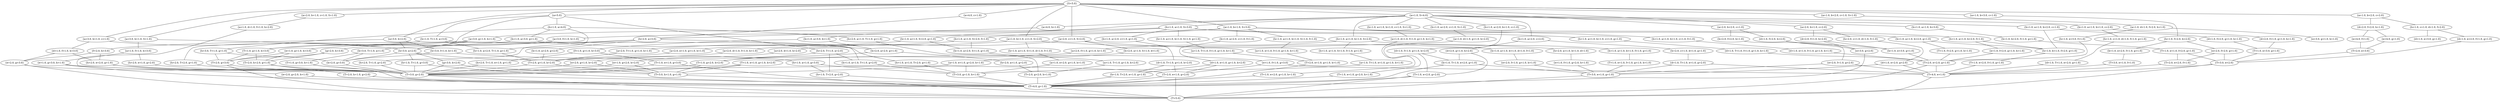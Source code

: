 graph {
	"{S=5.0}" ["ui.label"="{S=5.0}","state"="{S=5.0}"];
	"{a=1.0, S=4.0}" ["ui.label"="{a=1.0, S=4.0}","state"="{a=1.0, S=4.0}"];
	"{a=1.0, b=1.0, S=3.0}" ["ui.label"="{a=1.0, b=1.0, S=3.0}","state"="{a=1.0, b=1.0, S=3.0}"];
	"{a=1.0, b=1.0, c=1.0, S=2.0}" ["ui.label"="{a=1.0, b=1.0, c=1.0, S=2.0}","state"="{a=1.0, b=1.0, c=1.0, S=2.0}"];
	"{a=1.0, b=2.0, c=1.0, S=1.0}" ["ui.label"="{a=1.0, b=2.0, c=1.0, S=1.0}","state"="{a=1.0, b=2.0, c=1.0, S=1.0}"];
	"{a=1.0, b=2.0, c=2.0}" ["ui.label"="{a=1.0, b=2.0, c=2.0}","state"="{a=1.0, b=2.0, c=2.0}"];
	"{a=1.0, b=3.0, c=1.0}" ["ui.label"="{a=1.0, b=3.0, c=1.0}","state"="{a=1.0, b=3.0, c=1.0}"];
	"{a=2.0, c=1.0, S=2.0}" ["ui.label"="{a=2.0, c=1.0, S=2.0}","state"="{a=2.0, c=1.0, S=2.0}"];
	"{a=2.0, b=1.0, c=1.0, S=1.0}" ["ui.label"="{a=2.0, b=1.0, c=1.0, S=1.0}","state"="{a=2.0, b=1.0, c=1.0, S=1.0}"];
	"{a=2.0, b=2.0, c=1.0}" ["ui.label"="{a=2.0, b=2.0, c=1.0}","state"="{a=2.0, b=2.0, c=1.0}"];
	"{a=2.0, b=1.0, c=2.0}" ["ui.label"="{a=2.0, b=1.0, c=2.0}","state"="{a=2.0, b=1.0, c=2.0}"];
	"{a=3.0, b=1.0, S=1.0}" ["ui.label"="{a=3.0, b=1.0, S=1.0}","state"="{a=3.0, b=1.0, S=1.0}"];
	"{a=3.0, b=1.0, c=1.0}" ["ui.label"="{a=3.0, b=1.0, c=1.0}","state"="{a=3.0, b=1.0, c=1.0}"];
	"{a=3.0, b=2.0}" ["ui.label"="{a=3.0, b=2.0}","state"="{a=3.0, b=2.0}"];
	"{a=4.0, c=1.0}" ["ui.label"="{a=4.0, c=1.0}","state"="{a=4.0, c=1.0}"];
	"{a=5.0}" ["ui.label"="{a=5.0}","state"="{a=5.0}"];
	"{h=1.0, a=4.0}" ["ui.label"="{h=1.0, a=4.0}","state"="{h=1.0, a=4.0}"];
	"{h=1.0, T=1.0, a=3.0}" ["ui.label"="{h=1.0, T=1.0, a=3.0}","state"="{h=1.0, T=1.0, a=3.0}"];
	"{h=2.0, T=1.0, a=2.0}" ["ui.label"="{h=2.0, T=1.0, a=2.0}","state"="{h=2.0, T=1.0, a=2.0}"];
	"{h=3.0, T=1.0, a=1.0}" ["ui.label"="{h=3.0, T=1.0, a=1.0}","state"="{h=3.0, T=1.0, a=1.0}"];
	"{h=2.0, g=3.0}" ["ui.label"="{h=2.0, g=3.0}","state"="{h=2.0, g=3.0}"];
	"{T=1.0, g=3.0, h=1.0}" ["ui.label"="{T=1.0, g=3.0, h=1.0}","state"="{T=1.0, g=3.0, h=1.0}"];
	"{T=3.0, g=2.0}" ["ui.label"="{T=3.0, g=2.0}","state"="{T=3.0, g=2.0}"];
	"{T=4.0, g=1.0}" ["ui.label"="{T=4.0, g=1.0}","state"="{T=4.0, g=1.0}"];
	"{T=5.0}" ["ui.label"="{T=5.0}","state"="{T=5.0}"];
	"{h=1.0, a=1.0, T=1.0, g=2.0}" ["ui.label"="{h=1.0, a=1.0, T=1.0, g=2.0}","state"="{h=1.0, a=1.0, T=1.0, g=2.0}"];
	"{h=1.0, T=2.0, g=2.0}" ["ui.label"="{h=1.0, T=2.0, g=2.0}","state"="{h=1.0, T=2.0, g=2.0}"];
	"{T=1.0, g=2.0, h=2.0}" ["ui.label"="{T=1.0, g=2.0, h=2.0}","state"="{T=1.0, g=2.0, h=2.0}"];
	"{T=3.0, h=1.0, g=1.0}" ["ui.label"="{T=3.0, h=1.0, g=1.0}","state"="{T=3.0, h=1.0, g=1.0}"];
	"{T=3.0, g=1.0, h=1.0}" ["ui.label"="{T=3.0, g=1.0, h=1.0}","state"="{T=3.0, g=1.0, h=1.0}"];
	"{h=1.0, a=2.0, T=1.0, g=1.0}" ["ui.label"="{h=1.0, a=2.0, T=1.0, g=1.0}","state"="{h=1.0, a=2.0, T=1.0, g=1.0}"];
	"{h=1.0, a=1.0, T=2.0, g=1.0}" ["ui.label"="{h=1.0, a=1.0, T=2.0, g=1.0}","state"="{h=1.0, a=1.0, T=2.0, g=1.0}"];
	"{h=2.0, T=2.0, g=1.0}" ["ui.label"="{h=2.0, T=2.0, g=1.0}","state"="{h=2.0, T=2.0, g=1.0}"];
	"{T=1.0, g=1.0, h=3.0}" ["ui.label"="{T=1.0, g=1.0, h=3.0}","state"="{T=1.0, g=1.0, h=3.0}"];
	"{T=2.0, h=2.0, g=1.0}" ["ui.label"="{T=2.0, h=2.0, g=1.0}","state"="{T=2.0, h=2.0, g=1.0}"];
	"{T=2.0, g=3.0}" ["ui.label"="{T=2.0, g=3.0}","state"="{T=2.0, g=3.0}"];
	"{T=2.0, h=1.0, g=2.0}" ["ui.label"="{T=2.0, h=1.0, g=2.0}","state"="{T=2.0, h=1.0, g=2.0}"];
	"{T=2.0, g=1.0, h=2.0}" ["ui.label"="{T=2.0, g=1.0, h=2.0}","state"="{T=2.0, g=1.0, h=2.0}"];
	"{h=1.0, a=3.0, g=1.0}" ["ui.label"="{h=1.0, a=3.0, g=1.0}","state"="{h=1.0, a=3.0, g=1.0}"];
	"{h=2.0, a=1.0, T=1.0, g=1.0}" ["ui.label"="{h=2.0, a=1.0, T=1.0, g=1.0}","state"="{h=2.0, a=1.0, T=1.0, g=1.0}"];
	"{h=3.0, T=1.0, g=1.0}" ["ui.label"="{h=3.0, T=1.0, g=1.0}","state"="{h=3.0, T=1.0, g=1.0}"];
	"{T=2.0, g=2.0, h=1.0}" ["ui.label"="{T=2.0, g=2.0, h=1.0}","state"="{T=2.0, g=2.0, h=1.0}"];
	"{h=2.0, a=2.0, g=1.0}" ["ui.label"="{h=2.0, a=2.0, g=1.0}","state"="{h=2.0, a=2.0, g=1.0}"];
	"{h=2.0, a=1.0, g=2.0}" ["ui.label"="{h=2.0, a=1.0, g=2.0}","state"="{h=2.0, a=1.0, g=2.0}"];
	"{h=2.0, a=3.0}" ["ui.label"="{h=2.0, a=3.0}","state"="{h=2.0, a=3.0}"];
	"{h=1.0, a=2.0, g=2.0}" ["ui.label"="{h=1.0, a=2.0, g=2.0}","state"="{h=1.0, a=2.0, g=2.0}"];
	"{h=2.0, T=1.0, g=2.0}" ["ui.label"="{h=2.0, T=1.0, g=2.0}","state"="{h=2.0, T=1.0, g=2.0}"];
	"{g=2.0, h=3.0}" ["ui.label"="{g=2.0, h=3.0}","state"="{g=2.0, h=3.0}"];
	"{h=3.0, a=2.0}" ["ui.label"="{h=3.0, a=2.0}","state"="{h=3.0, a=2.0}"];
	"{h=3.0, f=1.0, b=1.0}" ["ui.label"="{h=3.0, f=1.0, b=1.0}","state"="{h=3.0, f=1.0, b=1.0}"];
	"{f=2.0, h=3.0}" ["ui.label"="{f=2.0, h=3.0}","state"="{f=2.0, h=3.0}"];
	"{h=2.0, e=2.0, g=1.0}" ["ui.label"="{h=2.0, e=2.0, g=1.0}","state"="{h=2.0, e=2.0, g=1.0}"];
	"{e=2.0, g=3.0}" ["ui.label"="{e=2.0, g=3.0}","state"="{e=2.0, g=3.0}"];
	"{T=2.0, e=1.0, g=2.0}" ["ui.label"="{T=2.0, e=1.0, g=2.0}","state"="{T=2.0, e=1.0, g=2.0}"];
	"{e=1.0, f=1.0, g=3.0}" ["ui.label"="{e=1.0, f=1.0, g=3.0}","state"="{e=1.0, f=1.0, g=3.0}"];
	"{T=4.0, e=1.0}" ["ui.label"="{T=4.0, e=1.0}","state"="{T=4.0, e=1.0}"];
	"{h=1.0, a=1.0, g=3.0}" ["ui.label"="{h=1.0, a=1.0, g=3.0}","state"="{h=1.0, a=1.0, g=3.0}"];
	"{h=1.0, T=1.0, g=3.0}" ["ui.label"="{h=1.0, T=1.0, g=3.0}","state"="{h=1.0, T=1.0, g=3.0}"];
	"{g=3.0, h=2.0}" ["ui.label"="{g=3.0, h=2.0}","state"="{g=3.0, h=2.0}"];
	"{d=1.0, f=1.0, h=3.0}" ["ui.label"="{d=1.0, f=1.0, h=3.0}","state"="{d=1.0, f=1.0, h=3.0}"];
	"{a=1.0, f=1.0, h=3.0}" ["ui.label"="{a=1.0, f=1.0, h=3.0}","state"="{a=1.0, f=1.0, h=3.0}"];
	"{h=2.0, e=1.0, g=2.0}" ["ui.label"="{h=2.0, e=1.0, g=2.0}","state"="{h=2.0, e=1.0, g=2.0}"];
	"{e=1.0, g=3.0, h=1.0}" ["ui.label"="{e=1.0, g=3.0, h=1.0}","state"="{e=1.0, g=3.0, h=1.0}"];
	"{h=2.0, c=1.0, d=1.0, f=1.0}" ["ui.label"="{h=2.0, c=1.0, d=1.0, f=1.0}","state"="{h=2.0, c=1.0, d=1.0, f=1.0}"];
	"{d=2.0, f=1.0, h=2.0}" ["ui.label"="{d=2.0, f=1.0, h=2.0}","state"="{d=2.0, f=1.0, h=2.0}"];
	"{h=1.0, e=3.0, g=1.0}" ["ui.label"="{h=1.0, e=3.0, g=1.0}","state"="{h=1.0, e=3.0, g=1.0}"];
	"{e=3.0, g=2.0}" ["ui.label"="{e=3.0, g=2.0}","state"="{e=3.0, g=2.0}"];
	"{T=2.0, e=2.0, g=1.0}" ["ui.label"="{T=2.0, e=2.0, g=1.0}","state"="{T=2.0, e=2.0, g=1.0}"];
	"{d=1.0, e=2.0, g=2.0}" ["ui.label"="{d=1.0, e=2.0, g=2.0}","state"="{d=1.0, e=2.0, g=2.0}"];
	"{T=3.0, e=1.0, g=1.0}" ["ui.label"="{T=3.0, e=1.0, g=1.0}","state"="{T=3.0, e=1.0, g=1.0}"];
	"{h=2.0, f=2.0, b=1.0}" ["ui.label"="{h=2.0, f=2.0, b=1.0}","state"="{h=2.0, f=2.0, b=1.0}"];
	"{d=1.0, f=2.0, h=2.0}" ["ui.label"="{d=1.0, f=2.0, h=2.0}","state"="{d=1.0, f=2.0, h=2.0}"];
	"{e=2.0, f=1.0, g=2.0}" ["ui.label"="{e=2.0, f=1.0, g=2.0}","state"="{e=2.0, f=1.0, g=2.0}"];
	"{a=1.0, d=1.0, f=1.0, h=2.0}" ["ui.label"="{a=1.0, d=1.0, f=1.0, h=2.0}","state"="{a=1.0, d=1.0, f=1.0, h=2.0}"];
	"{e=2.0, g=2.0, h=1.0}" ["ui.label"="{e=2.0, g=2.0, h=1.0}","state"="{e=2.0, g=2.0, h=1.0}"];
	"{h=2.0, a=1.0, S=1.0, d=1.0}" ["ui.label"="{h=2.0, a=1.0, S=1.0, d=1.0}","state"="{h=2.0, a=1.0, S=1.0, d=1.0}"];
	"{h=2.0, a=1.0, b=1.0, d=1.0}" ["ui.label"="{h=2.0, a=1.0, b=1.0, d=1.0}","state"="{h=2.0, a=1.0, b=1.0, d=1.0}"];
	"{a=2.0, d=1.0, h=2.0}" ["ui.label"="{a=2.0, d=1.0, h=2.0}","state"="{a=2.0, d=1.0, h=2.0}"];
	"{e=1.0, g=2.0, h=2.0}" ["ui.label"="{e=1.0, g=2.0, h=2.0}","state"="{e=1.0, g=2.0, h=2.0}"];
	"{e=1.0, f=1.0, g=2.0, h=1.0}" ["ui.label"="{e=1.0, f=1.0, g=2.0, h=1.0}","state"="{e=1.0, f=1.0, g=2.0, h=1.0}"];
	"{a=1.0, e=1.0, g=2.0, h=1.0}" ["ui.label"="{a=1.0, e=1.0, g=2.0, h=1.0}","state"="{a=1.0, e=1.0, g=2.0, h=1.0}"];
	"{h=1.0, f=2.0, b=2.0}" ["ui.label"="{h=1.0, f=2.0, b=2.0}","state"="{h=1.0, f=2.0, b=2.0}"];
	"{b=1.0, e=2.0, f=1.0, g=1.0}" ["ui.label"="{b=1.0, e=2.0, f=1.0, g=1.0}","state"="{b=1.0, e=2.0, f=1.0, g=1.0}"];
	"{e=2.0, f=2.0, g=1.0}" ["ui.label"="{e=2.0, f=2.0, g=1.0}","state"="{e=2.0, f=2.0, g=1.0}"];
	"{T=2.0, e=2.0, f=1.0}" ["ui.label"="{T=2.0, e=2.0, f=1.0}","state"="{T=2.0, e=2.0, f=1.0}"];
	"{T=3.0, e=2.0}" ["ui.label"="{T=3.0, e=2.0}","state"="{T=3.0, e=2.0}"];
	"{T=3.0, e=1.0, f=1.0}" ["ui.label"="{T=3.0, e=1.0, f=1.0}","state"="{T=3.0, e=1.0, f=1.0}"];
	"{h=1.0, c=1.0, d=1.0, f=2.0}" ["ui.label"="{h=1.0, c=1.0, d=1.0, f=2.0}","state"="{h=1.0, c=1.0, d=1.0, f=2.0}"];
	"{d=2.0, f=2.0, h=1.0}" ["ui.label"="{d=2.0, f=2.0, h=1.0}","state"="{d=2.0, f=2.0, h=1.0}"];
	"{e=4.0, f=1.0}" ["ui.label"="{e=4.0, f=1.0}","state"="{e=4.0, f=1.0}"];
	"{e=4.0, g=1.0}" ["ui.label"="{e=4.0, g=1.0}","state"="{e=4.0, g=1.0}"];
	"{T=2.0, e=3.0}" ["ui.label"="{T=2.0, e=3.0}","state"="{T=2.0, e=3.0}"];
	"{d=1.0, e=2.0, f=1.0, g=1.0}" ["ui.label"="{d=1.0, e=2.0, f=1.0, g=1.0}","state"="{d=1.0, e=2.0, f=1.0, g=1.0}"];
	"{d=1.0, e=3.0, g=1.0}" ["ui.label"="{d=1.0, e=3.0, g=1.0}","state"="{d=1.0, e=3.0, g=1.0}"];
	"{a=1.0, d=1.0, f=2.0, h=1.0}" ["ui.label"="{a=1.0, d=1.0, f=2.0, h=1.0}","state"="{a=1.0, d=1.0, f=2.0, h=1.0}"];
	"{h=1.0, e=3.0, f=1.0}" ["ui.label"="{h=1.0, e=3.0, f=1.0}","state"="{h=1.0, e=3.0, f=1.0}"];
	"{e=3.0, g=1.0, h=1.0}" ["ui.label"="{e=3.0, g=1.0, h=1.0}","state"="{e=3.0, g=1.0, h=1.0}"];
	"{h=1.0, a=1.0, S=1.0, d=1.0, f=1.0}" ["ui.label"="{h=1.0, a=1.0, S=1.0, d=1.0, f=1.0}","state"="{h=1.0, a=1.0, S=1.0, d=1.0, f=1.0}"];
	"{h=1.0, a=1.0, b=1.0, d=1.0, f=1.0}" ["ui.label"="{h=1.0, a=1.0, b=1.0, d=1.0, f=1.0}","state"="{h=1.0, a=1.0, b=1.0, d=1.0, f=1.0}"];
	"{a=2.0, d=1.0, f=1.0, h=1.0}" ["ui.label"="{a=2.0, d=1.0, f=1.0, h=1.0}","state"="{a=2.0, d=1.0, f=1.0, h=1.0}"];
	"{e=2.0, g=1.0, h=2.0}" ["ui.label"="{e=2.0, g=1.0, h=2.0}","state"="{e=2.0, g=1.0, h=2.0}"];
	"{e=2.0, f=1.0, g=1.0, h=1.0}" ["ui.label"="{e=2.0, f=1.0, g=1.0, h=1.0}","state"="{e=2.0, f=1.0, g=1.0, h=1.0}"];
	"{a=1.0, e=2.0, g=1.0, h=1.0}" ["ui.label"="{a=1.0, e=2.0, g=1.0, h=1.0}","state"="{a=1.0, e=2.0, g=1.0, h=1.0}"];
	"{h=1.0, a=1.0, S=2.0, f=1.0}" ["ui.label"="{h=1.0, a=1.0, S=2.0, f=1.0}","state"="{h=1.0, a=1.0, S=2.0, f=1.0}"];
	"{h=1.0, a=1.0, b=1.0, S=1.0, f=1.0}" ["ui.label"="{h=1.0, a=1.0, b=1.0, S=1.0, f=1.0}","state"="{h=1.0, a=1.0, b=1.0, S=1.0, f=1.0}"];
	"{h=1.0, a=1.0, b=1.0, c=1.0, f=1.0}" ["ui.label"="{h=1.0, a=1.0, b=1.0, c=1.0, f=1.0}","state"="{h=1.0, a=1.0, b=1.0, c=1.0, f=1.0}"];
	"{h=1.0, a=1.0, b=2.0, f=1.0}" ["ui.label"="{h=1.0, a=1.0, b=2.0, f=1.0}","state"="{h=1.0, a=1.0, b=2.0, f=1.0}"];
	"{h=1.0, a=2.0, c=1.0, f=1.0}" ["ui.label"="{h=1.0, a=2.0, c=1.0, f=1.0}","state"="{h=1.0, a=2.0, c=1.0, f=1.0}"];
	"{a=3.0, f=1.0, h=1.0}" ["ui.label"="{a=3.0, f=1.0, h=1.0}","state"="{a=3.0, f=1.0, h=1.0}"];
	"{e=1.0, g=1.0, h=3.0}" ["ui.label"="{e=1.0, g=1.0, h=3.0}","state"="{e=1.0, g=1.0, h=3.0}"];
	"{d=1.0, e=1.0, g=1.0, h=2.0}" ["ui.label"="{d=1.0, e=1.0, g=1.0, h=2.0}","state"="{d=1.0, e=1.0, g=1.0, h=2.0}"];
	"{h=1.0, T=2.0, e=1.0, g=1.0}" ["ui.label"="{h=1.0, T=2.0, e=1.0, g=1.0}","state"="{h=1.0, T=2.0, e=1.0, g=1.0}"];
	"{h=1.0, b=1.0, f=2.0, g=1.0}" ["ui.label"="{h=1.0, b=1.0, f=2.0, g=1.0}","state"="{h=1.0, b=1.0, f=2.0, g=1.0}"];
	"{e=1.0, f=2.0, g=1.0, h=1.0}" ["ui.label"="{e=1.0, f=2.0, g=1.0, h=1.0}","state"="{e=1.0, f=2.0, g=1.0, h=1.0}"];
	"{T=1.0, e=2.0, f=1.0, g=1.0}" ["ui.label"="{T=1.0, e=2.0, f=1.0, g=1.0}","state"="{T=1.0, e=2.0, f=1.0, g=1.0}"];
	"{d=1.0, e=1.0, f=1.0, g=1.0, h=1.0}" ["ui.label"="{d=1.0, e=1.0, f=1.0, g=1.0, h=1.0}","state"="{d=1.0, e=1.0, f=1.0, g=1.0, h=1.0}"];
	"{a=1.0, e=1.0, f=1.0, g=1.0, h=1.0}" ["ui.label"="{a=1.0, e=1.0, f=1.0, g=1.0, h=1.0}","state"="{a=1.0, e=1.0, f=1.0, g=1.0, h=1.0}"];
	"{T=2.0, e=1.0, g=1.0, h=1.0}" ["ui.label"="{T=2.0, e=1.0, g=1.0, h=1.0}","state"="{T=2.0, e=1.0, g=1.0, h=1.0}"];
	"{h=1.0, a=2.0, S=1.0, g=1.0}" ["ui.label"="{h=1.0, a=2.0, S=1.0, g=1.0}","state"="{h=1.0, a=2.0, S=1.0, g=1.0}"];
	"{a=2.0, e=1.0, g=1.0, h=1.0}" ["ui.label"="{a=2.0, e=1.0, g=1.0, h=1.0}","state"="{a=2.0, e=1.0, g=1.0, h=1.0}"];
	"{a=1.0, T=1.0, g=1.0, h=2.0}" ["ui.label"="{a=1.0, T=1.0, g=1.0, h=2.0}","state"="{a=1.0, T=1.0, g=1.0, h=2.0}"];
	"{h=1.0, a=1.0, S=3.0}" ["ui.label"="{h=1.0, a=1.0, S=3.0}","state"="{h=1.0, a=1.0, S=3.0}"];
	"{h=1.0, a=1.0, b=1.0, S=2.0}" ["ui.label"="{h=1.0, a=1.0, b=1.0, S=2.0}","state"="{h=1.0, a=1.0, b=1.0, S=2.0}"];
	"{h=1.0, a=1.0, b=1.0, c=1.0, S=1.0}" ["ui.label"="{h=1.0, a=1.0, b=1.0, c=1.0, S=1.0}","state"="{h=1.0, a=1.0, b=1.0, c=1.0, S=1.0}"];
	"{h=1.0, a=1.0, b=1.0, c=2.0}" ["ui.label"="{h=1.0, a=1.0, b=1.0, c=2.0}","state"="{h=1.0, a=1.0, b=1.0, c=2.0}"];
	"{h=1.0, a=1.0, b=2.0, c=1.0}" ["ui.label"="{h=1.0, a=1.0, b=2.0, c=1.0}","state"="{h=1.0, a=1.0, b=2.0, c=1.0}"];
	"{h=1.0, a=1.0, b=3.0}" ["ui.label"="{h=1.0, a=1.0, b=3.0}","state"="{h=1.0, a=1.0, b=3.0}"];
	"{h=1.0, a=2.0, c=1.0, S=1.0}" ["ui.label"="{h=1.0, a=2.0, c=1.0, S=1.0}","state"="{h=1.0, a=2.0, c=1.0, S=1.0}"];
	"{h=1.0, a=2.0, b=1.0, c=1.0}" ["ui.label"="{h=1.0, a=2.0, b=1.0, c=1.0}","state"="{h=1.0, a=2.0, b=1.0, c=1.0}"];
	"{h=1.0, a=2.0, c=2.0}" ["ui.label"="{h=1.0, a=2.0, c=2.0}","state"="{h=1.0, a=2.0, c=2.0}"];
	"{h=1.0, a=3.0, b=1.0}" ["ui.label"="{h=1.0, a=3.0, b=1.0}","state"="{h=1.0, a=3.0, b=1.0}"];
	"{a=4.0, h=1.0}" ["ui.label"="{a=4.0, h=1.0}","state"="{a=4.0, h=1.0}"];
	"{f=1.0, g=1.0, h=3.0}" ["ui.label"="{f=1.0, g=1.0, h=3.0}","state"="{f=1.0, g=1.0, h=3.0}"];
	"{h=2.0, T=1.0, e=1.0, g=1.0}" ["ui.label"="{h=2.0, T=1.0, e=1.0, g=1.0}","state"="{h=2.0, T=1.0, e=1.0, g=1.0}"];
	"{T=1.0, e=1.0, g=3.0}" ["ui.label"="{T=1.0, e=1.0, g=3.0}","state"="{T=1.0, e=1.0, g=3.0}"];
	"{h=2.0, c=1.0, d=1.0, g=1.0}" ["ui.label"="{h=2.0, c=1.0, d=1.0, g=1.0}","state"="{h=2.0, c=1.0, d=1.0, g=1.0}"];
	"{d=2.0, g=1.0, h=2.0}" ["ui.label"="{d=2.0, g=1.0, h=2.0}","state"="{d=2.0, g=1.0, h=2.0}"];
	"{h=1.0, T=1.0, e=2.0, g=1.0}" ["ui.label"="{h=1.0, T=1.0, e=2.0, g=1.0}","state"="{h=1.0, T=1.0, e=2.0, g=1.0}"];
	"{T=1.0, e=2.0, g=2.0}" ["ui.label"="{T=1.0, e=2.0, g=2.0}","state"="{T=1.0, e=2.0, g=2.0}"];
	"{d=1.0, T=1.0, e=1.0, g=2.0}" ["ui.label"="{d=1.0, T=1.0, e=1.0, g=2.0}","state"="{d=1.0, T=1.0, e=1.0, g=2.0}"];
	"{d=1.0, f=1.0, g=1.0, h=2.0}" ["ui.label"="{d=1.0, f=1.0, g=1.0, h=2.0}","state"="{d=1.0, f=1.0, g=1.0, h=2.0}"];
	"{a=1.0, d=1.0, g=1.0, h=2.0}" ["ui.label"="{a=1.0, d=1.0, g=1.0, h=2.0}","state"="{a=1.0, d=1.0, g=1.0, h=2.0}"];
	"{T=1.0, e=1.0, g=2.0, h=1.0}" ["ui.label"="{T=1.0, e=1.0, g=2.0, h=1.0}","state"="{T=1.0, e=1.0, g=2.0, h=1.0}"];
	"{h=1.0, b=2.0, f=1.0, g=1.0}" ["ui.label"="{h=1.0, b=2.0, f=1.0, g=1.0}","state"="{h=1.0, b=2.0, f=1.0, g=1.0}"];
	"{T=1.0, e=1.0, f=2.0, g=1.0}" ["ui.label"="{T=1.0, e=1.0, f=2.0, g=1.0}","state"="{T=1.0, e=1.0, f=2.0, g=1.0}"];
	"{d=1.0, f=2.0, g=1.0, h=1.0}" ["ui.label"="{d=1.0, f=2.0, g=1.0, h=1.0}","state"="{d=1.0, f=2.0, g=1.0, h=1.0}"];
	"{T=1.0, e=3.0, g=1.0}" ["ui.label"="{T=1.0, e=3.0, g=1.0}","state"="{T=1.0, e=3.0, g=1.0}"];
	"{h=1.0, c=1.0, d=1.0, f=1.0, g=1.0}" ["ui.label"="{h=1.0, c=1.0, d=1.0, f=1.0, g=1.0}","state"="{h=1.0, c=1.0, d=1.0, f=1.0, g=1.0}"];
	"{d=2.0, f=1.0, g=1.0, h=1.0}" ["ui.label"="{d=2.0, f=1.0, g=1.0, h=1.0}","state"="{d=2.0, f=1.0, g=1.0, h=1.0}"];
	"{d=1.0, T=1.0, e=2.0, g=1.0}" ["ui.label"="{d=1.0, T=1.0, e=2.0, g=1.0}","state"="{d=1.0, T=1.0, e=2.0, g=1.0}"];
	"{a=1.0, d=1.0, f=1.0, g=1.0, h=1.0}" ["ui.label"="{a=1.0, d=1.0, f=1.0, g=1.0, h=1.0}","state"="{a=1.0, d=1.0, f=1.0, g=1.0, h=1.0}"];
	"{T=1.0, e=2.0, g=1.0, h=1.0}" ["ui.label"="{T=1.0, e=2.0, g=1.0, h=1.0}","state"="{T=1.0, e=2.0, g=1.0, h=1.0}"];
	"{h=1.0, a=1.0, S=1.0, f=1.0, g=1.0}" ["ui.label"="{h=1.0, a=1.0, S=1.0, f=1.0, g=1.0}","state"="{h=1.0, a=1.0, S=1.0, f=1.0, g=1.0}"];
	"{h=1.0, a=1.0, b=1.0, f=1.0, g=1.0}" ["ui.label"="{h=1.0, a=1.0, b=1.0, f=1.0, g=1.0}","state"="{h=1.0, a=1.0, b=1.0, f=1.0, g=1.0}"];
	"{a=2.0, f=1.0, g=1.0, h=1.0}" ["ui.label"="{a=2.0, f=1.0, g=1.0, h=1.0}","state"="{a=2.0, f=1.0, g=1.0, h=1.0}"];
	"{T=1.0, e=1.0, g=1.0, h=2.0}" ["ui.label"="{T=1.0, e=1.0, g=1.0, h=2.0}","state"="{T=1.0, e=1.0, g=1.0, h=2.0}"];
	"{T=1.0, e=1.0, f=1.0, g=1.0, h=1.0}" ["ui.label"="{T=1.0, e=1.0, f=1.0, g=1.0, h=1.0}","state"="{T=1.0, e=1.0, f=1.0, g=1.0, h=1.0}"];
	"{a=1.0, T=1.0, e=1.0, g=1.0, h=1.0}" ["ui.label"="{a=1.0, T=1.0, e=1.0, g=1.0, h=1.0}","state"="{a=1.0, T=1.0, e=1.0, g=1.0, h=1.0}"];
	"{h=1.0, a=1.0, S=2.0, g=1.0}" ["ui.label"="{h=1.0, a=1.0, S=2.0, g=1.0}","state"="{h=1.0, a=1.0, S=2.0, g=1.0}"];
	"{h=1.0, a=1.0, b=1.0, S=1.0, g=1.0}" ["ui.label"="{h=1.0, a=1.0, b=1.0, S=1.0, g=1.0}","state"="{h=1.0, a=1.0, b=1.0, S=1.0, g=1.0}"];
	"{h=1.0, a=1.0, b=1.0, c=1.0, g=1.0}" ["ui.label"="{h=1.0, a=1.0, b=1.0, c=1.0, g=1.0}","state"="{h=1.0, a=1.0, b=1.0, c=1.0, g=1.0}"];
	"{h=1.0, a=1.0, b=2.0, g=1.0}" ["ui.label"="{h=1.0, a=1.0, b=2.0, g=1.0}","state"="{h=1.0, a=1.0, b=2.0, g=1.0}"];
	"{h=1.0, a=2.0, c=1.0, g=1.0}" ["ui.label"="{h=1.0, a=2.0, c=1.0, g=1.0}","state"="{h=1.0, a=2.0, c=1.0, g=1.0}"];
	"{a=3.0, g=1.0, h=1.0}" ["ui.label"="{a=3.0, g=1.0, h=1.0}","state"="{a=3.0, g=1.0, h=1.0}"];
	"{d=1.0, T=1.0, g=1.0, h=2.0}" ["ui.label"="{d=1.0, T=1.0, g=1.0, h=2.0}","state"="{d=1.0, T=1.0, g=1.0, h=2.0}"];
	"{T=1.0, f=2.0, g=1.0, h=1.0}" ["ui.label"="{T=1.0, f=2.0, g=1.0, h=1.0}","state"="{T=1.0, f=2.0, g=1.0, h=1.0}"];
	"{d=1.0, T=1.0, f=1.0, g=1.0, h=1.0}" ["ui.label"="{d=1.0, T=1.0, f=1.0, g=1.0, h=1.0}","state"="{d=1.0, T=1.0, f=1.0, g=1.0, h=1.0}"];
	"{a=1.0, T=1.0, f=1.0, g=1.0, h=1.0}" ["ui.label"="{a=1.0, T=1.0, f=1.0, g=1.0, h=1.0}","state"="{a=1.0, T=1.0, f=1.0, g=1.0, h=1.0}"];
	"{a=2.0, T=1.0, g=1.0, h=1.0}" ["ui.label"="{a=2.0, T=1.0, g=1.0, h=1.0}","state"="{a=2.0, T=1.0, g=1.0, h=1.0}"];
	"{S=5.0}" -- "{a=1.0, S=4.0}" ;
	"{S=5.0}" -- "{a=1.0, b=1.0, S=3.0}" ;
	"{S=5.0}" -- "{a=1.0, b=1.0, c=1.0, S=2.0}" ;
	"{S=5.0}" -- "{a=1.0, b=2.0, c=1.0, S=1.0}" ;
	"{S=5.0}" -- "{a=1.0, b=2.0, c=2.0}" ;
	"{S=5.0}" -- "{a=1.0, b=3.0, c=1.0}" ;
	"{S=5.0}" -- "{a=2.0, c=1.0, S=2.0}" ;
	"{S=5.0}" -- "{a=2.0, b=1.0, c=1.0, S=1.0}" ;
	"{S=5.0}" -- "{a=2.0, b=2.0, c=1.0}" ;
	"{S=5.0}" -- "{a=2.0, b=1.0, c=2.0}" ;
	"{S=5.0}" -- "{a=3.0, b=1.0, S=1.0}" ;
	"{S=5.0}" -- "{a=3.0, b=1.0, c=1.0}" ;
	"{S=5.0}" -- "{a=3.0, b=2.0}" ;
	"{S=5.0}" -- "{a=4.0, c=1.0}" ;
	"{S=5.0}" -- "{a=5.0}" ;
	"{a=5.0}" -- "{h=1.0, a=4.0}" ;
	"{a=5.0}" -- "{h=1.0, T=1.0, a=3.0}" ;
	"{a=5.0}" -- "{h=2.0, T=1.0, a=2.0}" ;
	"{a=5.0}" -- "{h=3.0, T=1.0, a=1.0}" ;
	"{h=3.0, T=1.0, a=1.0}" -- "{h=2.0, g=3.0}" ;
	"{h=3.0, T=1.0, a=1.0}" -- "{T=1.0, g=3.0, h=1.0}" ;
	"{T=1.0, g=3.0, h=1.0}" -- "{T=3.0, g=2.0}" ;
	"{T=1.0, g=3.0, h=1.0}" -- "{T=4.0, g=1.0}" ;
	"{T=4.0, g=1.0}" -- "{T=5.0}" ;
	"{T=3.0, g=2.0}" -- "{T=4.0, g=1.0}" ;
	"{T=3.0, g=2.0}" -- "{T=5.0}" ;
	"{h=2.0, g=3.0}" -- "{T=3.0, g=2.0}" ;
	"{h=2.0, T=1.0, a=2.0}" -- "{h=1.0, a=1.0, T=1.0, g=2.0}" ;
	"{h=2.0, T=1.0, a=2.0}" -- "{h=1.0, T=2.0, g=2.0}" ;
	"{h=2.0, T=1.0, a=2.0}" -- "{T=1.0, g=2.0, h=2.0}" ;
	"{T=1.0, g=2.0, h=2.0}" -- "{T=3.0, h=1.0, g=1.0}" ;
	"{T=1.0, g=2.0, h=2.0}" -- "{T=3.0, g=2.0}" ;
	"{T=3.0, h=1.0, g=1.0}" -- "{T=4.0, g=1.0}" ;
	"{h=1.0, T=2.0, g=2.0}" -- "{T=4.0, g=1.0}" ;
	"{h=1.0, a=1.0, T=1.0, g=2.0}" -- "{T=3.0, g=1.0, h=1.0}" ;
	"{T=3.0, g=1.0, h=1.0}" -- "{T=4.0, g=1.0}" ;
	"{h=1.0, T=1.0, a=3.0}" -- "{h=1.0, a=2.0, T=1.0, g=1.0}" ;
	"{h=1.0, T=1.0, a=3.0}" -- "{h=1.0, a=1.0, T=2.0, g=1.0}" ;
	"{h=1.0, T=1.0, a=3.0}" -- "{h=2.0, T=2.0, g=1.0}" ;
	"{h=1.0, T=1.0, a=3.0}" -- "{T=1.0, g=1.0, h=3.0}" ;
	"{T=1.0, g=1.0, h=3.0}" -- "{T=2.0, h=2.0, g=1.0}" ;
	"{T=1.0, g=1.0, h=3.0}" -- "{T=2.0, g=3.0}" ;
	"{T=2.0, g=3.0}" -- "{T=3.0, g=2.0}" ;
	"{T=2.0, g=3.0}" -- "{T=5.0}" ;
	"{T=2.0, h=2.0, g=1.0}" -- "{T=2.0, h=1.0, g=2.0}" ;
	"{T=2.0, h=2.0, g=1.0}" -- "{T=3.0, g=2.0}" ;
	"{T=2.0, h=1.0, g=2.0}" -- "{T=4.0, g=1.0}" ;
	"{h=2.0, T=2.0, g=1.0}" -- "{T=3.0, g=2.0}" ;
	"{h=1.0, a=1.0, T=2.0, g=1.0}" -- "{T=3.0, g=1.0, h=1.0}" ;
	"{h=1.0, a=2.0, T=1.0, g=1.0}" -- "{T=2.0, g=1.0, h=2.0}" ;
	"{T=2.0, g=1.0, h=2.0}" -- "{T=3.0, h=1.0, g=1.0}" ;
	"{T=2.0, g=1.0, h=2.0}" -- "{T=3.0, g=2.0}" ;
	"{h=1.0, a=4.0}" -- "{h=1.0, a=3.0, g=1.0}" ;
	"{h=1.0, a=4.0}" -- "{h=1.0, a=2.0, T=1.0, g=1.0}" ;
	"{h=1.0, a=4.0}" -- "{h=2.0, a=1.0, T=1.0, g=1.0}" ;
	"{h=1.0, a=4.0}" -- "{h=3.0, T=1.0, g=1.0}" ;
	"{h=3.0, T=1.0, g=1.0}" -- "{h=2.0, g=3.0}" ;
	"{h=3.0, T=1.0, g=1.0}" -- "{T=2.0, g=3.0}" ;
	"{h=2.0, a=1.0, T=1.0, g=1.0}" -- "{T=2.0, g=2.0, h=1.0}" ;
	"{T=2.0, g=2.0, h=1.0}" -- "{T=4.0, g=1.0}" ;
	"{h=1.0, a=3.0, g=1.0}" -- "{h=2.0, a=2.0, g=1.0}" ;
	"{h=1.0, a=3.0, g=1.0}" -- "{T=1.0, g=1.0, h=3.0}" ;
	"{h=2.0, a=2.0, g=1.0}" -- "{h=2.0, a=1.0, g=2.0}" ;
	"{h=2.0, a=2.0, g=1.0}" -- "{T=1.0, g=2.0, h=2.0}" ;
	"{h=2.0, a=1.0, g=2.0}" -- "{T=2.0, g=2.0, h=1.0}" ;
	"{a=4.0, c=1.0}" -- "{h=2.0, a=3.0}" ;
	"{h=2.0, a=3.0}" -- "{h=1.0, a=2.0, g=2.0}" ;
	"{h=2.0, a=3.0}" -- "{h=1.0, a=1.0, T=1.0, g=2.0}" ;
	"{h=2.0, a=3.0}" -- "{h=2.0, T=1.0, g=2.0}" ;
	"{h=2.0, a=3.0}" -- "{g=2.0, h=3.0}" ;
	"{g=2.0, h=3.0}" -- "{T=2.0, h=2.0, g=1.0}" ;
	"{g=2.0, h=3.0}" -- "{T=2.0, g=3.0}" ;
	"{h=2.0, T=1.0, g=2.0}" -- "{T=3.0, g=2.0}" ;
	"{h=1.0, a=2.0, g=2.0}" -- "{T=2.0, g=1.0, h=2.0}" ;
	"{a=3.0, b=2.0}" -- "{h=3.0, a=2.0}" ;
	"{a=3.0, b=2.0}" -- "{h=3.0, f=1.0, b=1.0}" ;
	"{a=3.0, b=2.0}" -- "{f=2.0, h=3.0}" ;
	"{f=2.0, h=3.0}" -- "{h=2.0, e=2.0, g=1.0}" ;
	"{f=2.0, h=3.0}" -- "{e=2.0, g=3.0}" ;
	"{e=2.0, g=3.0}" -- "{T=3.0, g=2.0}" ;
	"{e=2.0, g=3.0}" -- "{T=5.0}" ;
	"{h=2.0, e=2.0, g=1.0}" -- "{T=2.0, e=1.0, g=2.0}" ;
	"{h=2.0, e=2.0, g=1.0}" -- "{T=3.0, g=2.0}" ;
	"{T=2.0, e=1.0, g=2.0}" -- "{T=4.0, g=1.0}" ;
	"{T=2.0, e=1.0, g=2.0}" -- "{T=5.0}" ;
	"{h=3.0, f=1.0, b=1.0}" -- "{h=2.0, g=3.0}" ;
	"{h=3.0, f=1.0, b=1.0}" -- "{e=1.0, f=1.0, g=3.0}" ;
	"{e=1.0, f=1.0, g=3.0}" -- "{T=2.0, e=1.0, g=2.0}" ;
	"{e=1.0, f=1.0, g=3.0}" -- "{T=4.0, e=1.0}" ;
	"{T=4.0, e=1.0}" -- "{T=5.0}" ;
	"{h=3.0, a=2.0}" -- "{h=2.0, g=3.0}" ;
	"{h=3.0, a=2.0}" -- "{h=1.0, a=1.0, g=3.0}" ;
	"{h=3.0, a=2.0}" -- "{h=1.0, T=1.0, g=3.0}" ;
	"{h=3.0, a=2.0}" -- "{g=3.0, h=2.0}" ;
	"{g=3.0, h=2.0}" -- "{T=3.0, g=2.0}" ;
	"{g=3.0, h=2.0}" -- "{T=3.0, h=1.0, g=1.0}" ;
	"{h=1.0, T=1.0, g=3.0}" -- "{T=3.0, g=2.0}" ;
	"{h=1.0, T=1.0, g=3.0}" -- "{T=4.0, g=1.0}" ;
	"{h=1.0, a=1.0, g=3.0}" -- "{h=1.0, T=2.0, g=2.0}" ;
	"{h=1.0, a=1.0, g=3.0}" -- "{T=3.0, g=1.0, h=1.0}" ;
	"{a=3.0, b=1.0, c=1.0}" -- "{h=3.0, a=2.0}" ;
	"{a=3.0, b=1.0, c=1.0}" -- "{d=1.0, f=1.0, h=3.0}" ;
	"{d=1.0, f=1.0, h=3.0}" -- "{h=2.0, e=2.0, g=1.0}" ;
	"{d=1.0, f=1.0, h=3.0}" -- "{e=2.0, g=3.0}" ;
	"{a=3.0, b=1.0, S=1.0}" -- "{h=3.0, a=2.0}" ;
	"{a=3.0, b=1.0, S=1.0}" -- "{a=1.0, f=1.0, h=3.0}" ;
	"{a=1.0, f=1.0, h=3.0}" -- "{h=2.0, e=1.0, g=2.0}" ;
	"{a=1.0, f=1.0, h=3.0}" -- "{e=1.0, g=3.0, h=1.0}" ;
	"{e=1.0, g=3.0, h=1.0}" -- "{T=3.0, g=2.0}" ;
	"{e=1.0, g=3.0, h=1.0}" -- "{T=4.0, g=1.0}" ;
	"{h=2.0, e=1.0, g=2.0}" -- "{T=3.0, g=2.0}" ;
	"{a=2.0, b=1.0, c=2.0}" -- "{h=2.0, c=1.0, d=1.0, f=1.0}" ;
	"{a=2.0, b=1.0, c=2.0}" -- "{d=2.0, f=1.0, h=2.0}" ;
	"{d=2.0, f=1.0, h=2.0}" -- "{h=1.0, e=3.0, g=1.0}" ;
	"{d=2.0, f=1.0, h=2.0}" -- "{e=3.0, g=2.0}" ;
	"{e=3.0, g=2.0}" -- "{T=4.0, g=1.0}" ;
	"{h=1.0, e=3.0, g=1.0}" -- "{T=2.0, e=2.0, g=1.0}" ;
	"{T=2.0, e=2.0, g=1.0}" -- "{T=4.0, e=1.0}" ;
	"{T=2.0, e=2.0, g=1.0}" -- "{T=5.0}" ;
	"{h=2.0, c=1.0, d=1.0, f=1.0}" -- "{d=1.0, e=2.0, g=2.0}" ;
	"{d=1.0, e=2.0, g=2.0}" -- "{T=3.0, e=1.0, g=1.0}" ;
	"{d=1.0, e=2.0, g=2.0}" -- "{T=4.0, e=1.0}" ;
	"{T=3.0, e=1.0, g=1.0}" -- "{T=5.0}" ;
	"{a=2.0, b=2.0, c=1.0}" -- "{h=2.0, f=2.0, b=1.0}" ;
	"{a=2.0, b=2.0, c=1.0}" -- "{d=1.0, f=2.0, h=2.0}" ;
	"{d=1.0, f=2.0, h=2.0}" -- "{h=1.0, e=3.0, g=1.0}" ;
	"{d=1.0, f=2.0, h=2.0}" -- "{e=3.0, g=2.0}" ;
	"{h=2.0, f=2.0, b=1.0}" -- "{e=2.0, f=1.0, g=2.0}" ;
	"{e=2.0, f=1.0, g=2.0}" -- "{T=3.0, e=1.0, g=1.0}" ;
	"{e=2.0, f=1.0, g=2.0}" -- "{T=4.0, e=1.0}" ;
	"{a=2.0, b=1.0, c=1.0, S=1.0}" -- "{a=1.0, d=1.0, f=1.0, h=2.0}" ;
	"{a=1.0, d=1.0, f=1.0, h=2.0}" -- "{e=2.0, g=2.0, h=1.0}" ;
	"{e=2.0, g=2.0, h=1.0}" -- "{T=4.0, g=1.0}" ;
	"{a=2.0, c=1.0, S=2.0}" -- "{h=2.0, a=1.0, S=1.0, d=1.0}" ;
	"{a=2.0, c=1.0, S=2.0}" -- "{h=2.0, a=1.0, b=1.0, d=1.0}" ;
	"{a=2.0, c=1.0, S=2.0}" -- "{a=2.0, d=1.0, h=2.0}" ;
	"{a=2.0, d=1.0, h=2.0}" -- "{e=1.0, g=2.0, h=2.0}" ;
	"{e=1.0, g=2.0, h=2.0}" -- "{T=3.0, h=1.0, g=1.0}" ;
	"{e=1.0, g=2.0, h=2.0}" -- "{T=3.0, g=2.0}" ;
	"{h=2.0, a=1.0, b=1.0, d=1.0}" -- "{e=1.0, f=1.0, g=2.0, h=1.0}" ;
	"{e=1.0, f=1.0, g=2.0, h=1.0}" -- "{T=3.0, e=1.0, g=1.0}" ;
	"{h=2.0, a=1.0, S=1.0, d=1.0}" -- "{a=1.0, e=1.0, g=2.0, h=1.0}" ;
	"{a=1.0, e=1.0, g=2.0, h=1.0}" -- "{T=3.0, h=1.0, g=1.0}" ;
	"{a=1.0, e=1.0, g=2.0, h=1.0}" -- "{T=3.0, g=1.0, h=1.0}" ;
	"{a=1.0, b=3.0, c=1.0}" -- "{h=1.0, f=2.0, b=2.0}" ;
	"{h=1.0, f=2.0, b=2.0}" -- "{b=1.0, e=2.0, f=1.0, g=1.0}" ;
	"{h=1.0, f=2.0, b=2.0}" -- "{e=2.0, f=2.0, g=1.0}" ;
	"{e=2.0, f=2.0, g=1.0}" -- "{T=2.0, e=2.0, f=1.0}" ;
	"{e=2.0, f=2.0, g=1.0}" -- "{T=3.0, e=2.0}" ;
	"{T=3.0, e=2.0}" -- "{T=4.0, e=1.0}" ;
	"{T=3.0, e=2.0}" -- "{T=5.0}" ;
	"{T=2.0, e=2.0, f=1.0}" -- "{T=4.0, e=1.0}" ;
	"{b=1.0, e=2.0, f=1.0, g=1.0}" -- "{T=3.0, e=1.0, f=1.0}" ;
	"{T=3.0, e=1.0, f=1.0}" -- "{T=4.0, e=1.0}" ;
	"{a=1.0, b=2.0, c=2.0}" -- "{h=1.0, c=1.0, d=1.0, f=2.0}" ;
	"{a=1.0, b=2.0, c=2.0}" -- "{d=2.0, f=2.0, h=1.0}" ;
	"{d=2.0, f=2.0, h=1.0}" -- "{e=4.0, f=1.0}" ;
	"{d=2.0, f=2.0, h=1.0}" -- "{e=4.0, g=1.0}" ;
	"{e=4.0, g=1.0}" -- "{T=2.0, e=3.0}" ;
	"{T=2.0, e=3.0}" -- "{T=3.0, e=2.0}" ;
	"{e=4.0, f=1.0}" -- "{T=2.0, e=3.0}" ;
	"{h=1.0, c=1.0, d=1.0, f=2.0}" -- "{d=1.0, e=2.0, f=1.0, g=1.0}" ;
	"{h=1.0, c=1.0, d=1.0, f=2.0}" -- "{d=1.0, e=3.0, g=1.0}" ;
	"{d=1.0, e=2.0, f=1.0, g=1.0}" -- "{T=3.0, e=2.0}" ;
	"{a=1.0, b=2.0, c=1.0, S=1.0}" -- "{a=1.0, d=1.0, f=2.0, h=1.0}" ;
	"{a=1.0, d=1.0, f=2.0, h=1.0}" -- "{h=1.0, e=3.0, f=1.0}" ;
	"{a=1.0, d=1.0, f=2.0, h=1.0}" -- "{e=3.0, g=1.0, h=1.0}" ;
	"{h=1.0, e=3.0, f=1.0}" -- "{T=2.0, e=2.0, g=1.0}" ;
	"{a=1.0, b=1.0, c=1.0, S=2.0}" -- "{h=1.0, a=1.0, S=1.0, d=1.0, f=1.0}" ;
	"{a=1.0, b=1.0, c=1.0, S=2.0}" -- "{h=1.0, a=1.0, b=1.0, d=1.0, f=1.0}" ;
	"{a=1.0, b=1.0, c=1.0, S=2.0}" -- "{a=2.0, d=1.0, f=1.0, h=1.0}" ;
	"{a=2.0, d=1.0, f=1.0, h=1.0}" -- "{e=2.0, g=1.0, h=2.0}" ;
	"{e=2.0, g=1.0, h=2.0}" -- "{T=3.0, h=1.0, g=1.0}" ;
	"{e=2.0, g=1.0, h=2.0}" -- "{T=3.0, g=2.0}" ;
	"{h=1.0, a=1.0, b=1.0, d=1.0, f=1.0}" -- "{e=2.0, f=1.0, g=1.0, h=1.0}" ;
	"{e=2.0, f=1.0, g=1.0, h=1.0}" -- "{T=3.0, e=1.0, g=1.0}" ;
	"{h=1.0, a=1.0, S=1.0, d=1.0, f=1.0}" -- "{a=1.0, e=2.0, g=1.0, h=1.0}" ;
	"{a=1.0, e=2.0, g=1.0, h=1.0}" -- "{T=3.0, g=1.0, h=1.0}" ;
	"{a=1.0, b=1.0, S=3.0}" -- "{h=1.0, a=1.0, S=2.0, f=1.0}" ;
	"{a=1.0, b=1.0, S=3.0}" -- "{h=1.0, a=1.0, b=1.0, S=1.0, f=1.0}" ;
	"{a=1.0, b=1.0, S=3.0}" -- "{h=1.0, a=1.0, b=1.0, c=1.0, f=1.0}" ;
	"{a=1.0, b=1.0, S=3.0}" -- "{h=1.0, a=1.0, b=2.0, f=1.0}" ;
	"{a=1.0, b=1.0, S=3.0}" -- "{h=1.0, a=2.0, c=1.0, f=1.0}" ;
	"{a=1.0, b=1.0, S=3.0}" -- "{a=3.0, f=1.0, h=1.0}" ;
	"{a=3.0, f=1.0, h=1.0}" -- "{h=3.0, a=2.0}" ;
	"{a=3.0, f=1.0, h=1.0}" -- "{e=1.0, g=1.0, h=3.0}" ;
	"{e=1.0, g=1.0, h=3.0}" -- "{T=2.0, h=2.0, g=1.0}" ;
	"{e=1.0, g=1.0, h=3.0}" -- "{T=2.0, g=3.0}" ;
	"{h=1.0, a=2.0, c=1.0, f=1.0}" -- "{d=1.0, e=1.0, g=1.0, h=2.0}" ;
	"{d=1.0, e=1.0, g=1.0, h=2.0}" -- "{h=1.0, T=2.0, e=1.0, g=1.0}" ;
	"{d=1.0, e=1.0, g=1.0, h=2.0}" -- "{T=2.0, e=1.0, g=2.0}" ;
	"{h=1.0, T=2.0, e=1.0, g=1.0}" -- "{T=4.0, g=1.0}" ;
	"{h=1.0, a=1.0, b=2.0, f=1.0}" -- "{h=1.0, b=1.0, f=2.0, g=1.0}" ;
	"{h=1.0, a=1.0, b=2.0, f=1.0}" -- "{e=1.0, f=2.0, g=1.0, h=1.0}" ;
	"{e=1.0, f=2.0, g=1.0, h=1.0}" -- "{T=2.0, e=2.0, g=1.0}" ;
	"{h=1.0, b=1.0, f=2.0, g=1.0}" -- "{T=1.0, e=2.0, f=1.0, g=1.0}" ;
	"{T=1.0, e=2.0, f=1.0, g=1.0}" -- "{T=4.0, e=1.0}" ;
	"{h=1.0, a=1.0, b=1.0, c=1.0, f=1.0}" -- "{d=1.0, e=1.0, f=1.0, g=1.0, h=1.0}" ;
	"{d=1.0, e=1.0, f=1.0, g=1.0, h=1.0}" -- "{T=2.0, e=2.0, g=1.0}" ;
	"{h=1.0, a=1.0, b=1.0, S=1.0, f=1.0}" -- "{a=1.0, e=1.0, f=1.0, g=1.0, h=1.0}" ;
	"{a=1.0, e=1.0, f=1.0, g=1.0, h=1.0}" -- "{T=2.0, e=1.0, g=1.0, h=1.0}" ;
	"{T=2.0, e=1.0, g=1.0, h=1.0}" -- "{T=4.0, g=1.0}" ;
	"{h=1.0, a=1.0, S=2.0, f=1.0}" -- "{h=1.0, a=2.0, S=1.0, g=1.0}" ;
	"{h=1.0, a=1.0, S=2.0, f=1.0}" -- "{a=2.0, e=1.0, g=1.0, h=1.0}" ;
	"{a=2.0, e=1.0, g=1.0, h=1.0}" -- "{T=2.0, g=1.0, h=2.0}" ;
	"{h=1.0, a=2.0, S=1.0, g=1.0}" -- "{a=1.0, T=1.0, g=1.0, h=2.0}" ;
	"{a=1.0, T=1.0, g=1.0, h=2.0}" -- "{T=2.0, g=2.0, h=1.0}" ;
	"{a=1.0, S=4.0}" -- "{h=1.0, a=1.0, S=3.0}" ;
	"{a=1.0, S=4.0}" -- "{h=1.0, a=1.0, b=1.0, S=2.0}" ;
	"{a=1.0, S=4.0}" -- "{h=1.0, a=1.0, b=1.0, c=1.0, S=1.0}" ;
	"{a=1.0, S=4.0}" -- "{h=1.0, a=1.0, b=1.0, c=2.0}" ;
	"{a=1.0, S=4.0}" -- "{h=1.0, a=1.0, b=2.0, c=1.0}" ;
	"{a=1.0, S=4.0}" -- "{h=1.0, a=1.0, b=3.0}" ;
	"{a=1.0, S=4.0}" -- "{h=1.0, a=2.0, c=1.0, S=1.0}" ;
	"{a=1.0, S=4.0}" -- "{h=1.0, a=2.0, b=1.0, c=1.0}" ;
	"{a=1.0, S=4.0}" -- "{h=1.0, a=2.0, c=2.0}" ;
	"{a=1.0, S=4.0}" -- "{h=1.0, a=3.0, b=1.0}" ;
	"{a=1.0, S=4.0}" -- "{a=4.0, h=1.0}" ;
	"{a=4.0, h=1.0}" -- "{h=2.0, a=3.0}" ;
	"{h=1.0, a=3.0, b=1.0}" -- "{h=2.0, a=2.0, g=1.0}" ;
	"{h=1.0, a=3.0, b=1.0}" -- "{f=1.0, g=1.0, h=3.0}" ;
	"{f=1.0, g=1.0, h=3.0}" -- "{h=2.0, T=1.0, e=1.0, g=1.0}" ;
	"{f=1.0, g=1.0, h=3.0}" -- "{T=1.0, e=1.0, g=3.0}" ;
	"{T=1.0, e=1.0, g=3.0}" -- "{T=3.0, g=2.0}" ;
	"{T=1.0, e=1.0, g=3.0}" -- "{T=5.0}" ;
	"{h=2.0, T=1.0, e=1.0, g=1.0}" -- "{T=3.0, g=2.0}" ;
	"{h=1.0, a=2.0, c=2.0}" -- "{h=2.0, c=1.0, d=1.0, g=1.0}" ;
	"{h=1.0, a=2.0, c=2.0}" -- "{d=2.0, g=1.0, h=2.0}" ;
	"{d=2.0, g=1.0, h=2.0}" -- "{h=1.0, T=1.0, e=2.0, g=1.0}" ;
	"{d=2.0, g=1.0, h=2.0}" -- "{T=1.0, e=2.0, g=2.0}" ;
	"{T=1.0, e=2.0, g=2.0}" -- "{T=4.0, g=1.0}" ;
	"{T=1.0, e=2.0, g=2.0}" -- "{T=5.0}" ;
	"{h=1.0, T=1.0, e=2.0, g=1.0}" -- "{T=3.0, e=1.0, g=1.0}" ;
	"{h=1.0, T=1.0, e=2.0, g=1.0}" -- "{T=4.0, g=1.0}" ;
	"{h=2.0, c=1.0, d=1.0, g=1.0}" -- "{d=1.0, T=1.0, e=1.0, g=2.0}" ;
	"{d=1.0, T=1.0, e=1.0, g=2.0}" -- "{T=3.0, e=1.0, g=1.0}" ;
	"{d=1.0, T=1.0, e=1.0, g=2.0}" -- "{T=4.0, e=1.0}" ;
	"{h=1.0, a=2.0, b=1.0, c=1.0}" -- "{d=1.0, f=1.0, g=1.0, h=2.0}" ;
	"{d=1.0, f=1.0, g=1.0, h=2.0}" -- "{h=1.0, T=1.0, e=2.0, g=1.0}" ;
	"{d=1.0, f=1.0, g=1.0, h=2.0}" -- "{T=1.0, e=2.0, g=2.0}" ;
	"{h=1.0, a=2.0, c=1.0, S=1.0}" -- "{a=1.0, d=1.0, g=1.0, h=2.0}" ;
	"{a=1.0, d=1.0, g=1.0, h=2.0}" -- "{T=1.0, e=1.0, g=2.0, h=1.0}" ;
	"{T=1.0, e=1.0, g=2.0, h=1.0}" -- "{T=4.0, g=1.0}" ;
	"{h=1.0, a=1.0, b=3.0}" -- "{h=1.0, b=2.0, f=1.0, g=1.0}" ;
	"{h=1.0, b=2.0, f=1.0, g=1.0}" -- "{T=1.0, e=1.0, f=2.0, g=1.0}" ;
	"{T=1.0, e=1.0, f=2.0, g=1.0}" -- "{T=2.0, e=2.0, f=1.0}" ;
	"{T=1.0, e=1.0, f=2.0, g=1.0}" -- "{T=3.0, e=2.0}" ;
	"{h=1.0, a=1.0, b=2.0, c=1.0}" -- "{h=1.0, b=1.0, f=2.0, g=1.0}" ;
	"{h=1.0, a=1.0, b=2.0, c=1.0}" -- "{d=1.0, f=2.0, g=1.0, h=1.0}" ;
	"{d=1.0, f=2.0, g=1.0, h=1.0}" -- "{T=1.0, e=3.0, g=1.0}" ;
	"{T=1.0, e=3.0, g=1.0}" -- "{T=3.0, e=2.0}" ;
	"{h=1.0, a=1.0, b=1.0, c=2.0}" -- "{h=1.0, c=1.0, d=1.0, f=1.0, g=1.0}" ;
	"{h=1.0, a=1.0, b=1.0, c=2.0}" -- "{d=2.0, f=1.0, g=1.0, h=1.0}" ;
	"{d=2.0, f=1.0, g=1.0, h=1.0}" -- "{T=1.0, e=3.0, g=1.0}" ;
	"{h=1.0, c=1.0, d=1.0, f=1.0, g=1.0}" -- "{d=1.0, T=1.0, e=2.0, g=1.0}" ;
	"{d=1.0, T=1.0, e=2.0, g=1.0}" -- "{T=4.0, e=1.0}" ;
	"{h=1.0, a=1.0, b=1.0, c=1.0, S=1.0}" -- "{a=1.0, d=1.0, f=1.0, g=1.0, h=1.0}" ;
	"{a=1.0, d=1.0, f=1.0, g=1.0, h=1.0}" -- "{T=1.0, e=2.0, g=1.0, h=1.0}" ;
	"{T=1.0, e=2.0, g=1.0, h=1.0}" -- "{T=4.0, g=1.0}" ;
	"{h=1.0, a=1.0, b=1.0, S=2.0}" -- "{h=1.0, a=1.0, S=1.0, f=1.0, g=1.0}" ;
	"{h=1.0, a=1.0, b=1.0, S=2.0}" -- "{h=1.0, a=1.0, b=1.0, f=1.0, g=1.0}" ;
	"{h=1.0, a=1.0, b=1.0, S=2.0}" -- "{a=2.0, f=1.0, g=1.0, h=1.0}" ;
	"{a=2.0, f=1.0, g=1.0, h=1.0}" -- "{T=1.0, e=1.0, g=1.0, h=2.0}" ;
	"{T=1.0, e=1.0, g=1.0, h=2.0}" -- "{T=3.0, h=1.0, g=1.0}" ;
	"{T=1.0, e=1.0, g=1.0, h=2.0}" -- "{T=3.0, g=2.0}" ;
	"{h=1.0, a=1.0, b=1.0, f=1.0, g=1.0}" -- "{T=1.0, e=1.0, f=1.0, g=1.0, h=1.0}" ;
	"{T=1.0, e=1.0, f=1.0, g=1.0, h=1.0}" -- "{T=3.0, e=1.0, g=1.0}" ;
	"{h=1.0, a=1.0, S=1.0, f=1.0, g=1.0}" -- "{a=1.0, T=1.0, e=1.0, g=1.0, h=1.0}" ;
	"{a=1.0, T=1.0, e=1.0, g=1.0, h=1.0}" -- "{T=3.0, g=1.0, h=1.0}" ;
	"{h=1.0, a=1.0, S=3.0}" -- "{h=1.0, a=1.0, S=2.0, g=1.0}" ;
	"{h=1.0, a=1.0, S=3.0}" -- "{h=1.0, a=1.0, b=1.0, S=1.0, g=1.0}" ;
	"{h=1.0, a=1.0, S=3.0}" -- "{h=1.0, a=1.0, b=1.0, c=1.0, g=1.0}" ;
	"{h=1.0, a=1.0, S=3.0}" -- "{h=1.0, a=1.0, b=2.0, g=1.0}" ;
	"{h=1.0, a=1.0, S=3.0}" -- "{h=1.0, a=2.0, c=1.0, g=1.0}" ;
	"{h=1.0, a=1.0, S=3.0}" -- "{a=3.0, g=1.0, h=1.0}" ;
	"{a=3.0, g=1.0, h=1.0}" -- "{h=3.0, a=2.0}" ;
	"{a=3.0, g=1.0, h=1.0}" -- "{T=1.0, g=1.0, h=3.0}" ;
	"{h=1.0, a=2.0, c=1.0, g=1.0}" -- "{d=1.0, T=1.0, g=1.0, h=2.0}" ;
	"{d=1.0, T=1.0, g=1.0, h=2.0}" -- "{h=1.0, T=2.0, e=1.0, g=1.0}" ;
	"{d=1.0, T=1.0, g=1.0, h=2.0}" -- "{T=2.0, e=1.0, g=2.0}" ;
	"{h=1.0, a=1.0, b=2.0, g=1.0}" -- "{h=1.0, b=1.0, f=2.0, g=1.0}" ;
	"{h=1.0, a=1.0, b=2.0, g=1.0}" -- "{T=1.0, f=2.0, g=1.0, h=1.0}" ;
	"{T=1.0, f=2.0, g=1.0, h=1.0}" -- "{T=2.0, e=2.0, g=1.0}" ;
	"{h=1.0, a=1.0, b=1.0, c=1.0, g=1.0}" -- "{d=1.0, T=1.0, f=1.0, g=1.0, h=1.0}" ;
	"{d=1.0, T=1.0, f=1.0, g=1.0, h=1.0}" -- "{T=2.0, e=2.0, g=1.0}" ;
	"{h=1.0, a=1.0, b=1.0, S=1.0, g=1.0}" -- "{a=1.0, T=1.0, f=1.0, g=1.0, h=1.0}" ;
	"{a=1.0, T=1.0, f=1.0, g=1.0, h=1.0}" -- "{T=2.0, e=1.0, g=1.0, h=1.0}" ;
	"{h=1.0, a=1.0, S=2.0, g=1.0}" -- "{h=1.0, a=2.0, S=1.0, g=1.0}" ;
	"{h=1.0, a=1.0, S=2.0, g=1.0}" -- "{a=2.0, T=1.0, g=1.0, h=1.0}" ;
	"{a=2.0, T=1.0, g=1.0, h=1.0}" -- "{T=2.0, g=1.0, h=2.0}" ;
}
